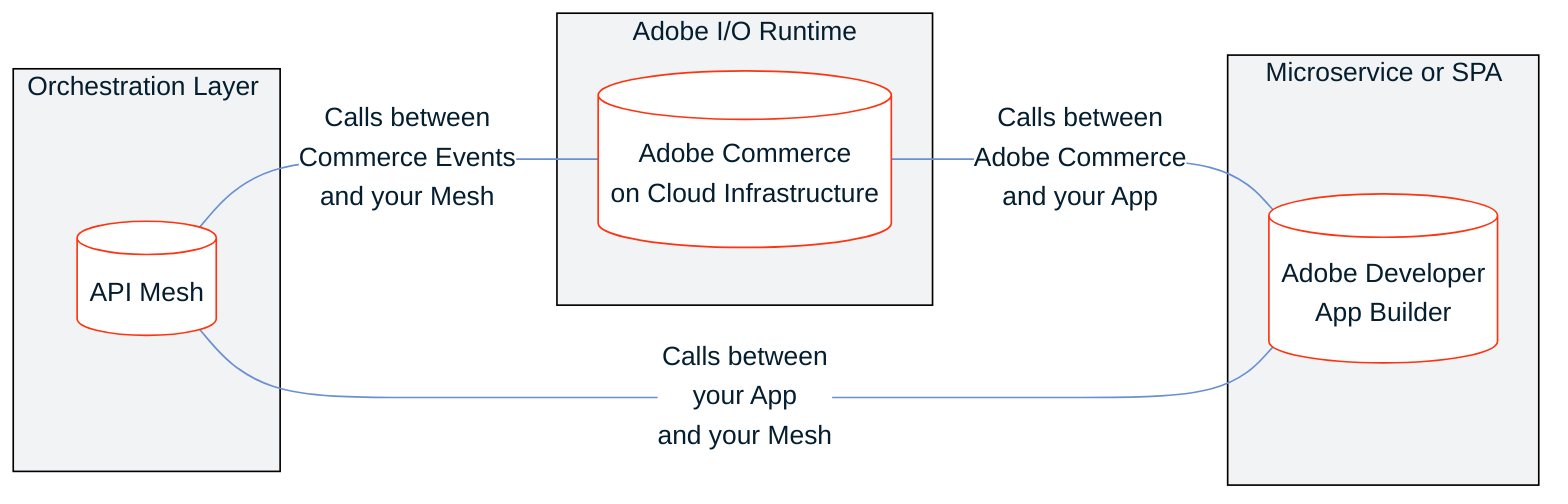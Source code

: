%%{
  init: {
    'theme': 'base',
    'themeVariables': {
      'primaryColor': '#fff',
      'primaryTextColor': '#041E2F',
      'tertiaryTextColor': '#fffff',
      'primaryBorderColor': '#FF330F',
      'lineColor': '#6A90D2',
      'secondaryColor': '#fff',
      'tertiaryColor': '#F2F3F5',
      'clusterBorder': '#000'
    }
  }
}%%
flowchart LR
    subgraph &nbspOrchestration Layer &nbsp
    A[(API Mesh)]
    end
    subgraph Adobe I/O Runtime
    B[(Adobe Commerce \n on Cloud Infrastructure)]
    end
    subgraph &nbsp Microservice or SPA &nbsp
    C[(Adobe Developer \n App Builder )] 

    end

    A --- |Calls between \nCommerce Events \n and your Mesh| B
    B --- |Calls between\n Adobe Commerce\n and your App| C
    C --- |Calls between \n your App\n and your Mesh| A